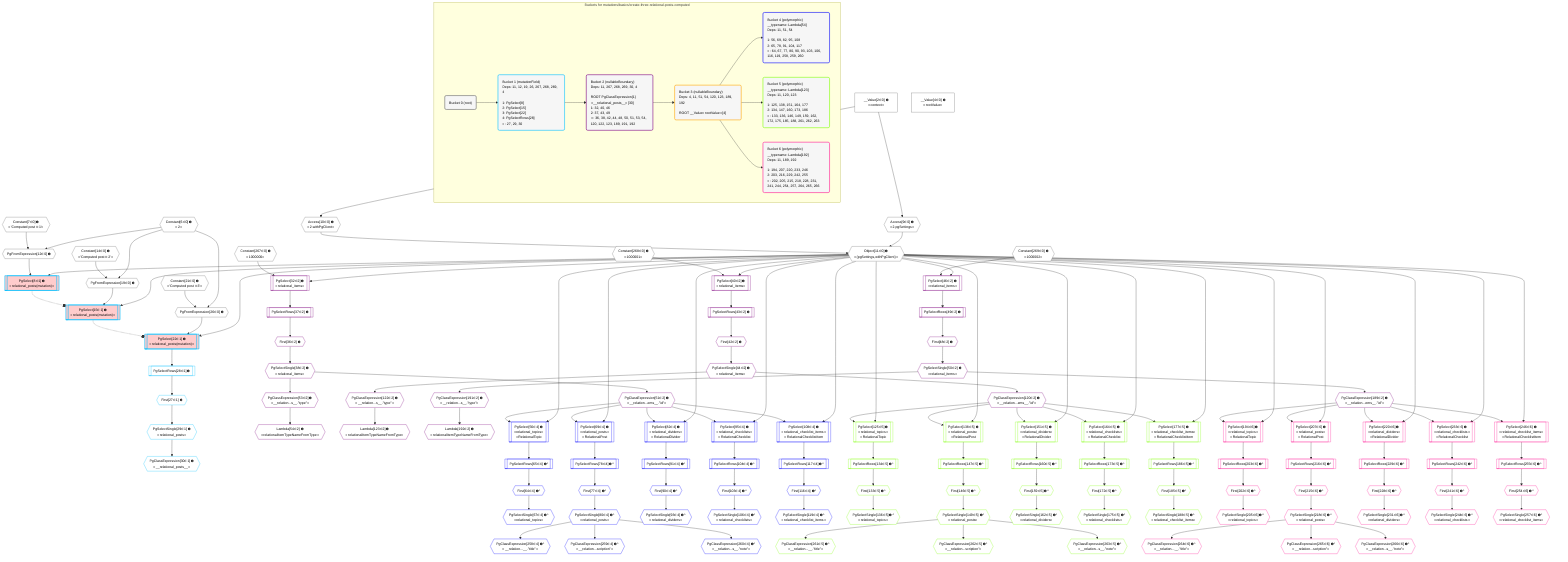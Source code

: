 %%{init: {'themeVariables': { 'fontSize': '12px'}}}%%
graph TD
    classDef path fill:#eee,stroke:#000,color:#000
    classDef plan fill:#fff,stroke-width:1px,color:#000
    classDef itemplan fill:#fff,stroke-width:2px,color:#000
    classDef unbatchedplan fill:#dff,stroke-width:1px,color:#000
    classDef sideeffectplan fill:#fcc,stroke-width:2px,color:#000
    classDef bucket fill:#f6f6f6,color:#000,stroke-width:2px,text-align:left

    subgraph "Buckets for mutations/basics/create-three-relational-posts-computed"
    Bucket0("Bucket 0 (root)"):::bucket
    Bucket1("Bucket 1 (mutationField)<br />Deps: 11, 12, 19, 26, 267, 268, 269, 4<br /><br />1: PgSelect[8]<br />2: PgSelect[15]<br />3: PgSelect[22]<br />4: PgSelectRows[28]<br />ᐳ: 27, 29, 30"):::bucket
    Bucket2("Bucket 2 (nullableBoundary)<br />Deps: 11, 267, 268, 269, 30, 4<br /><br />ROOT PgClassExpression{1}ᐸ__relational_posts__ᐳ[30]<br />1: 32, 40, 46<br />2: 37, 43, 49<br />ᐳ: 36, 38, 42, 44, 48, 50, 51, 53, 54, 120, 122, 123, 189, 191, 192"):::bucket
    Bucket3("Bucket 3 (nullableBoundary)<br />Deps: 4, 11, 51, 54, 120, 123, 189, 192<br /><br />ROOT __ValueᐸrootValueᐳ[4]"):::bucket
    Bucket4("Bucket 4 (polymorphic)<br />__typename: Lambda[54]<br />Deps: 11, 51, 54<br /><br />1: 56, 69, 82, 95, 108<br />2: 65, 78, 91, 104, 117<br />ᐳ: 64, 67, 77, 80, 90, 93, 103, 106, 116, 119, 258, 259, 260"):::bucket
    Bucket5("Bucket 5 (polymorphic)<br />__typename: Lambda[123]<br />Deps: 11, 120, 123<br /><br />1: 125, 138, 151, 164, 177<br />2: 134, 147, 160, 173, 186<br />ᐳ: 133, 136, 146, 149, 159, 162, 172, 175, 185, 188, 261, 262, 263"):::bucket
    Bucket6("Bucket 6 (polymorphic)<br />__typename: Lambda[192]<br />Deps: 11, 189, 192<br /><br />1: 194, 207, 220, 233, 246<br />2: 203, 216, 229, 242, 255<br />ᐳ: 202, 205, 215, 218, 228, 231, 241, 244, 254, 257, 264, 265, 266"):::bucket
    end
    Bucket0 --> Bucket1
    Bucket1 --> Bucket2
    Bucket2 --> Bucket3
    Bucket3 --> Bucket4 & Bucket5 & Bucket6

    %% plan dependencies
    Object11{{"Object[11∈0] ➊<br />ᐸ{pgSettings,withPgClient}ᐳ"}}:::plan
    Access9{{"Access[9∈0] ➊<br />ᐸ2.pgSettingsᐳ"}}:::plan
    Access10{{"Access[10∈0] ➊<br />ᐸ2.withPgClientᐳ"}}:::plan
    Access9 & Access10 --> Object11
    PgFromExpression12{{"PgFromExpression[12∈0] ➊"}}:::plan
    Constant6{{"Constant[6∈0] ➊<br />ᐸ2ᐳ"}}:::plan
    Constant7{{"Constant[7∈0] ➊<br />ᐸ'Computed post ꖛ1'ᐳ"}}:::plan
    Constant6 & Constant7 --> PgFromExpression12
    PgFromExpression19{{"PgFromExpression[19∈0] ➊"}}:::plan
    Constant14{{"Constant[14∈0] ➊<br />ᐸ'Computed post ꖛ2'ᐳ"}}:::plan
    Constant6 & Constant14 --> PgFromExpression19
    PgFromExpression26{{"PgFromExpression[26∈0] ➊"}}:::plan
    Constant21{{"Constant[21∈0] ➊<br />ᐸ'Computed post ꖛ3'ᐳ"}}:::plan
    Constant6 & Constant21 --> PgFromExpression26
    __Value2["__Value[2∈0] ➊<br />ᐸcontextᐳ"]:::plan
    __Value2 --> Access9
    __Value2 --> Access10
    __Value4["__Value[4∈0] ➊<br />ᐸrootValueᐳ"]:::plan
    Constant267{{"Constant[267∈0] ➊<br />ᐸ1000000ᐳ"}}:::plan
    Constant268{{"Constant[268∈0] ➊<br />ᐸ1000001ᐳ"}}:::plan
    Constant269{{"Constant[269∈0] ➊<br />ᐸ1000002ᐳ"}}:::plan
    PgSelect8[["PgSelect[8∈1] ➊<br />ᐸrelational_posts(mutation)ᐳ"]]:::sideeffectplan
    Object11 & PgFromExpression12 --> PgSelect8
    PgSelect15[["PgSelect[15∈1] ➊<br />ᐸrelational_posts(mutation)ᐳ"]]:::sideeffectplan
    Object11 & PgFromExpression19 --> PgSelect15
    PgSelect22[["PgSelect[22∈1] ➊<br />ᐸrelational_posts(mutation)ᐳ"]]:::sideeffectplan
    Object11 & PgFromExpression26 --> PgSelect22
    First27{{"First[27∈1] ➊"}}:::plan
    PgSelectRows28[["PgSelectRows[28∈1] ➊"]]:::plan
    PgSelectRows28 --> First27
    PgSelect22 --> PgSelectRows28
    PgSelectSingle29{{"PgSelectSingle[29∈1] ➊<br />ᐸrelational_postsᐳ"}}:::plan
    First27 --> PgSelectSingle29
    PgClassExpression30{{"PgClassExpression[30∈1] ➊<br />ᐸ__relational_posts__ᐳ"}}:::plan
    PgSelectSingle29 --> PgClassExpression30
    PgSelect32[["PgSelect[32∈2] ➊<br />ᐸrelational_itemsᐳ"]]:::plan
    Object11 & Constant267 --> PgSelect32
    PgSelect40[["PgSelect[40∈2] ➊<br />ᐸrelational_itemsᐳ"]]:::plan
    Object11 & Constant268 --> PgSelect40
    PgSelect46[["PgSelect[46∈2] ➊<br />ᐸrelational_itemsᐳ"]]:::plan
    Object11 & Constant269 --> PgSelect46
    First36{{"First[36∈2] ➊"}}:::plan
    PgSelectRows37[["PgSelectRows[37∈2] ➊"]]:::plan
    PgSelectRows37 --> First36
    PgSelect32 --> PgSelectRows37
    PgSelectSingle38{{"PgSelectSingle[38∈2] ➊<br />ᐸrelational_itemsᐳ"}}:::plan
    First36 --> PgSelectSingle38
    First42{{"First[42∈2] ➊"}}:::plan
    PgSelectRows43[["PgSelectRows[43∈2] ➊"]]:::plan
    PgSelectRows43 --> First42
    PgSelect40 --> PgSelectRows43
    PgSelectSingle44{{"PgSelectSingle[44∈2] ➊<br />ᐸrelational_itemsᐳ"}}:::plan
    First42 --> PgSelectSingle44
    First48{{"First[48∈2] ➊"}}:::plan
    PgSelectRows49[["PgSelectRows[49∈2] ➊"]]:::plan
    PgSelectRows49 --> First48
    PgSelect46 --> PgSelectRows49
    PgSelectSingle50{{"PgSelectSingle[50∈2] ➊<br />ᐸrelational_itemsᐳ"}}:::plan
    First48 --> PgSelectSingle50
    PgClassExpression51{{"PgClassExpression[51∈2] ➊<br />ᐸ__relation...ems__.”id”ᐳ"}}:::plan
    PgSelectSingle38 --> PgClassExpression51
    PgClassExpression53{{"PgClassExpression[53∈2] ➊<br />ᐸ__relation...s__.”type”ᐳ"}}:::plan
    PgSelectSingle38 --> PgClassExpression53
    Lambda54{{"Lambda[54∈2] ➊<br />ᐸrelationalItemTypeNameFromTypeᐳ"}}:::plan
    PgClassExpression53 --> Lambda54
    PgClassExpression120{{"PgClassExpression[120∈2] ➊<br />ᐸ__relation...ems__.”id”ᐳ"}}:::plan
    PgSelectSingle44 --> PgClassExpression120
    PgClassExpression122{{"PgClassExpression[122∈2] ➊<br />ᐸ__relation...s__.”type”ᐳ"}}:::plan
    PgSelectSingle44 --> PgClassExpression122
    Lambda123{{"Lambda[123∈2] ➊<br />ᐸrelationalItemTypeNameFromTypeᐳ"}}:::plan
    PgClassExpression122 --> Lambda123
    PgClassExpression189{{"PgClassExpression[189∈2] ➊<br />ᐸ__relation...ems__.”id”ᐳ"}}:::plan
    PgSelectSingle50 --> PgClassExpression189
    PgClassExpression191{{"PgClassExpression[191∈2] ➊<br />ᐸ__relation...s__.”type”ᐳ"}}:::plan
    PgSelectSingle50 --> PgClassExpression191
    Lambda192{{"Lambda[192∈2] ➊<br />ᐸrelationalItemTypeNameFromTypeᐳ"}}:::plan
    PgClassExpression191 --> Lambda192
    PgSelect56[["PgSelect[56∈4] ➊<br />ᐸrelational_topicsᐳ<br />ᐳRelationalTopic"]]:::plan
    Object11 & PgClassExpression51 --> PgSelect56
    PgSelect69[["PgSelect[69∈4] ➊<br />ᐸrelational_postsᐳ<br />ᐳRelationalPost"]]:::plan
    Object11 & PgClassExpression51 --> PgSelect69
    PgSelect82[["PgSelect[82∈4] ➊<br />ᐸrelational_dividersᐳ<br />ᐳRelationalDivider"]]:::plan
    Object11 & PgClassExpression51 --> PgSelect82
    PgSelect95[["PgSelect[95∈4] ➊<br />ᐸrelational_checklistsᐳ<br />ᐳRelationalChecklist"]]:::plan
    Object11 & PgClassExpression51 --> PgSelect95
    PgSelect108[["PgSelect[108∈4] ➊<br />ᐸrelational_checklist_itemsᐳ<br />ᐳRelationalChecklistItem"]]:::plan
    Object11 & PgClassExpression51 --> PgSelect108
    First64{{"First[64∈4] ➊^"}}:::plan
    PgSelectRows65[["PgSelectRows[65∈4] ➊^"]]:::plan
    PgSelectRows65 --> First64
    PgSelect56 --> PgSelectRows65
    PgSelectSingle67{{"PgSelectSingle[67∈4] ➊^<br />ᐸrelational_topicsᐳ"}}:::plan
    First64 --> PgSelectSingle67
    First77{{"First[77∈4] ➊^"}}:::plan
    PgSelectRows78[["PgSelectRows[78∈4] ➊^"]]:::plan
    PgSelectRows78 --> First77
    PgSelect69 --> PgSelectRows78
    PgSelectSingle80{{"PgSelectSingle[80∈4] ➊^<br />ᐸrelational_postsᐳ"}}:::plan
    First77 --> PgSelectSingle80
    First90{{"First[90∈4] ➊^"}}:::plan
    PgSelectRows91[["PgSelectRows[91∈4] ➊^"]]:::plan
    PgSelectRows91 --> First90
    PgSelect82 --> PgSelectRows91
    PgSelectSingle93{{"PgSelectSingle[93∈4] ➊^<br />ᐸrelational_dividersᐳ"}}:::plan
    First90 --> PgSelectSingle93
    First103{{"First[103∈4] ➊^"}}:::plan
    PgSelectRows104[["PgSelectRows[104∈4] ➊^"]]:::plan
    PgSelectRows104 --> First103
    PgSelect95 --> PgSelectRows104
    PgSelectSingle106{{"PgSelectSingle[106∈4] ➊^<br />ᐸrelational_checklistsᐳ"}}:::plan
    First103 --> PgSelectSingle106
    First116{{"First[116∈4] ➊^"}}:::plan
    PgSelectRows117[["PgSelectRows[117∈4] ➊^"]]:::plan
    PgSelectRows117 --> First116
    PgSelect108 --> PgSelectRows117
    PgSelectSingle119{{"PgSelectSingle[119∈4] ➊^<br />ᐸrelational_checklist_itemsᐳ"}}:::plan
    First116 --> PgSelectSingle119
    PgClassExpression258{{"PgClassExpression[258∈4] ➊^<br />ᐸ__relation...__.”title”ᐳ"}}:::plan
    PgSelectSingle80 --> PgClassExpression258
    PgClassExpression259{{"PgClassExpression[259∈4] ➊^<br />ᐸ__relation...scription”ᐳ"}}:::plan
    PgSelectSingle80 --> PgClassExpression259
    PgClassExpression260{{"PgClassExpression[260∈4] ➊^<br />ᐸ__relation...s__.”note”ᐳ"}}:::plan
    PgSelectSingle80 --> PgClassExpression260
    PgSelect125[["PgSelect[125∈5] ➊<br />ᐸrelational_topicsᐳ<br />ᐳRelationalTopic"]]:::plan
    Object11 & PgClassExpression120 --> PgSelect125
    PgSelect138[["PgSelect[138∈5] ➊<br />ᐸrelational_postsᐳ<br />ᐳRelationalPost"]]:::plan
    Object11 & PgClassExpression120 --> PgSelect138
    PgSelect151[["PgSelect[151∈5] ➊<br />ᐸrelational_dividersᐳ<br />ᐳRelationalDivider"]]:::plan
    Object11 & PgClassExpression120 --> PgSelect151
    PgSelect164[["PgSelect[164∈5] ➊<br />ᐸrelational_checklistsᐳ<br />ᐳRelationalChecklist"]]:::plan
    Object11 & PgClassExpression120 --> PgSelect164
    PgSelect177[["PgSelect[177∈5] ➊<br />ᐸrelational_checklist_itemsᐳ<br />ᐳRelationalChecklistItem"]]:::plan
    Object11 & PgClassExpression120 --> PgSelect177
    First133{{"First[133∈5] ➊^"}}:::plan
    PgSelectRows134[["PgSelectRows[134∈5] ➊^"]]:::plan
    PgSelectRows134 --> First133
    PgSelect125 --> PgSelectRows134
    PgSelectSingle136{{"PgSelectSingle[136∈5] ➊^<br />ᐸrelational_topicsᐳ"}}:::plan
    First133 --> PgSelectSingle136
    First146{{"First[146∈5] ➊^"}}:::plan
    PgSelectRows147[["PgSelectRows[147∈5] ➊^"]]:::plan
    PgSelectRows147 --> First146
    PgSelect138 --> PgSelectRows147
    PgSelectSingle149{{"PgSelectSingle[149∈5] ➊^<br />ᐸrelational_postsᐳ"}}:::plan
    First146 --> PgSelectSingle149
    First159{{"First[159∈5] ➊^"}}:::plan
    PgSelectRows160[["PgSelectRows[160∈5] ➊^"]]:::plan
    PgSelectRows160 --> First159
    PgSelect151 --> PgSelectRows160
    PgSelectSingle162{{"PgSelectSingle[162∈5] ➊^<br />ᐸrelational_dividersᐳ"}}:::plan
    First159 --> PgSelectSingle162
    First172{{"First[172∈5] ➊^"}}:::plan
    PgSelectRows173[["PgSelectRows[173∈5] ➊^"]]:::plan
    PgSelectRows173 --> First172
    PgSelect164 --> PgSelectRows173
    PgSelectSingle175{{"PgSelectSingle[175∈5] ➊^<br />ᐸrelational_checklistsᐳ"}}:::plan
    First172 --> PgSelectSingle175
    First185{{"First[185∈5] ➊^"}}:::plan
    PgSelectRows186[["PgSelectRows[186∈5] ➊^"]]:::plan
    PgSelectRows186 --> First185
    PgSelect177 --> PgSelectRows186
    PgSelectSingle188{{"PgSelectSingle[188∈5] ➊^<br />ᐸrelational_checklist_itemsᐳ"}}:::plan
    First185 --> PgSelectSingle188
    PgClassExpression261{{"PgClassExpression[261∈5] ➊^<br />ᐸ__relation...__.”title”ᐳ"}}:::plan
    PgSelectSingle149 --> PgClassExpression261
    PgClassExpression262{{"PgClassExpression[262∈5] ➊^<br />ᐸ__relation...scription”ᐳ"}}:::plan
    PgSelectSingle149 --> PgClassExpression262
    PgClassExpression263{{"PgClassExpression[263∈5] ➊^<br />ᐸ__relation...s__.”note”ᐳ"}}:::plan
    PgSelectSingle149 --> PgClassExpression263
    PgSelect194[["PgSelect[194∈6] ➊<br />ᐸrelational_topicsᐳ<br />ᐳRelationalTopic"]]:::plan
    Object11 & PgClassExpression189 --> PgSelect194
    PgSelect207[["PgSelect[207∈6] ➊<br />ᐸrelational_postsᐳ<br />ᐳRelationalPost"]]:::plan
    Object11 & PgClassExpression189 --> PgSelect207
    PgSelect220[["PgSelect[220∈6] ➊<br />ᐸrelational_dividersᐳ<br />ᐳRelationalDivider"]]:::plan
    Object11 & PgClassExpression189 --> PgSelect220
    PgSelect233[["PgSelect[233∈6] ➊<br />ᐸrelational_checklistsᐳ<br />ᐳRelationalChecklist"]]:::plan
    Object11 & PgClassExpression189 --> PgSelect233
    PgSelect246[["PgSelect[246∈6] ➊<br />ᐸrelational_checklist_itemsᐳ<br />ᐳRelationalChecklistItem"]]:::plan
    Object11 & PgClassExpression189 --> PgSelect246
    First202{{"First[202∈6] ➊^"}}:::plan
    PgSelectRows203[["PgSelectRows[203∈6] ➊^"]]:::plan
    PgSelectRows203 --> First202
    PgSelect194 --> PgSelectRows203
    PgSelectSingle205{{"PgSelectSingle[205∈6] ➊^<br />ᐸrelational_topicsᐳ"}}:::plan
    First202 --> PgSelectSingle205
    First215{{"First[215∈6] ➊^"}}:::plan
    PgSelectRows216[["PgSelectRows[216∈6] ➊^"]]:::plan
    PgSelectRows216 --> First215
    PgSelect207 --> PgSelectRows216
    PgSelectSingle218{{"PgSelectSingle[218∈6] ➊^<br />ᐸrelational_postsᐳ"}}:::plan
    First215 --> PgSelectSingle218
    First228{{"First[228∈6] ➊^"}}:::plan
    PgSelectRows229[["PgSelectRows[229∈6] ➊^"]]:::plan
    PgSelectRows229 --> First228
    PgSelect220 --> PgSelectRows229
    PgSelectSingle231{{"PgSelectSingle[231∈6] ➊^<br />ᐸrelational_dividersᐳ"}}:::plan
    First228 --> PgSelectSingle231
    First241{{"First[241∈6] ➊^"}}:::plan
    PgSelectRows242[["PgSelectRows[242∈6] ➊^"]]:::plan
    PgSelectRows242 --> First241
    PgSelect233 --> PgSelectRows242
    PgSelectSingle244{{"PgSelectSingle[244∈6] ➊^<br />ᐸrelational_checklistsᐳ"}}:::plan
    First241 --> PgSelectSingle244
    First254{{"First[254∈6] ➊^"}}:::plan
    PgSelectRows255[["PgSelectRows[255∈6] ➊^"]]:::plan
    PgSelectRows255 --> First254
    PgSelect246 --> PgSelectRows255
    PgSelectSingle257{{"PgSelectSingle[257∈6] ➊^<br />ᐸrelational_checklist_itemsᐳ"}}:::plan
    First254 --> PgSelectSingle257
    PgClassExpression264{{"PgClassExpression[264∈6] ➊^<br />ᐸ__relation...__.”title”ᐳ"}}:::plan
    PgSelectSingle218 --> PgClassExpression264
    PgClassExpression265{{"PgClassExpression[265∈6] ➊^<br />ᐸ__relation...scription”ᐳ"}}:::plan
    PgSelectSingle218 --> PgClassExpression265
    PgClassExpression266{{"PgClassExpression[266∈6] ➊^<br />ᐸ__relation...s__.”note”ᐳ"}}:::plan
    PgSelectSingle218 --> PgClassExpression266

    %% define steps
    classDef bucket0 stroke:#696969
    class Bucket0,__Value2,__Value4,Constant6,Constant7,Access9,Access10,Object11,PgFromExpression12,Constant14,PgFromExpression19,Constant21,PgFromExpression26,Constant267,Constant268,Constant269 bucket0
    classDef bucket1 stroke:#00bfff
    class Bucket1,PgSelect8,PgSelect15,PgSelect22,First27,PgSelectRows28,PgSelectSingle29,PgClassExpression30 bucket1
    classDef bucket2 stroke:#7f007f
    class Bucket2,PgSelect32,First36,PgSelectRows37,PgSelectSingle38,PgSelect40,First42,PgSelectRows43,PgSelectSingle44,PgSelect46,First48,PgSelectRows49,PgSelectSingle50,PgClassExpression51,PgClassExpression53,Lambda54,PgClassExpression120,PgClassExpression122,Lambda123,PgClassExpression189,PgClassExpression191,Lambda192 bucket2
    classDef bucket3 stroke:#ffa500
    class Bucket3 bucket3
    classDef bucket4 stroke:#0000ff
    class Bucket4,PgSelect56,First64,PgSelectRows65,PgSelectSingle67,PgSelect69,First77,PgSelectRows78,PgSelectSingle80,PgSelect82,First90,PgSelectRows91,PgSelectSingle93,PgSelect95,First103,PgSelectRows104,PgSelectSingle106,PgSelect108,First116,PgSelectRows117,PgSelectSingle119,PgClassExpression258,PgClassExpression259,PgClassExpression260 bucket4
    classDef bucket5 stroke:#7fff00
    class Bucket5,PgSelect125,First133,PgSelectRows134,PgSelectSingle136,PgSelect138,First146,PgSelectRows147,PgSelectSingle149,PgSelect151,First159,PgSelectRows160,PgSelectSingle162,PgSelect164,First172,PgSelectRows173,PgSelectSingle175,PgSelect177,First185,PgSelectRows186,PgSelectSingle188,PgClassExpression261,PgClassExpression262,PgClassExpression263 bucket5
    classDef bucket6 stroke:#ff1493
    class Bucket6,PgSelect194,First202,PgSelectRows203,PgSelectSingle205,PgSelect207,First215,PgSelectRows216,PgSelectSingle218,PgSelect220,First228,PgSelectRows229,PgSelectSingle231,PgSelect233,First241,PgSelectRows242,PgSelectSingle244,PgSelect246,First254,PgSelectRows255,PgSelectSingle257,PgClassExpression264,PgClassExpression265,PgClassExpression266 bucket6

    %% implicit side effects
    PgSelect8 -.-o PgSelect15
    PgSelect15 -.-o PgSelect22